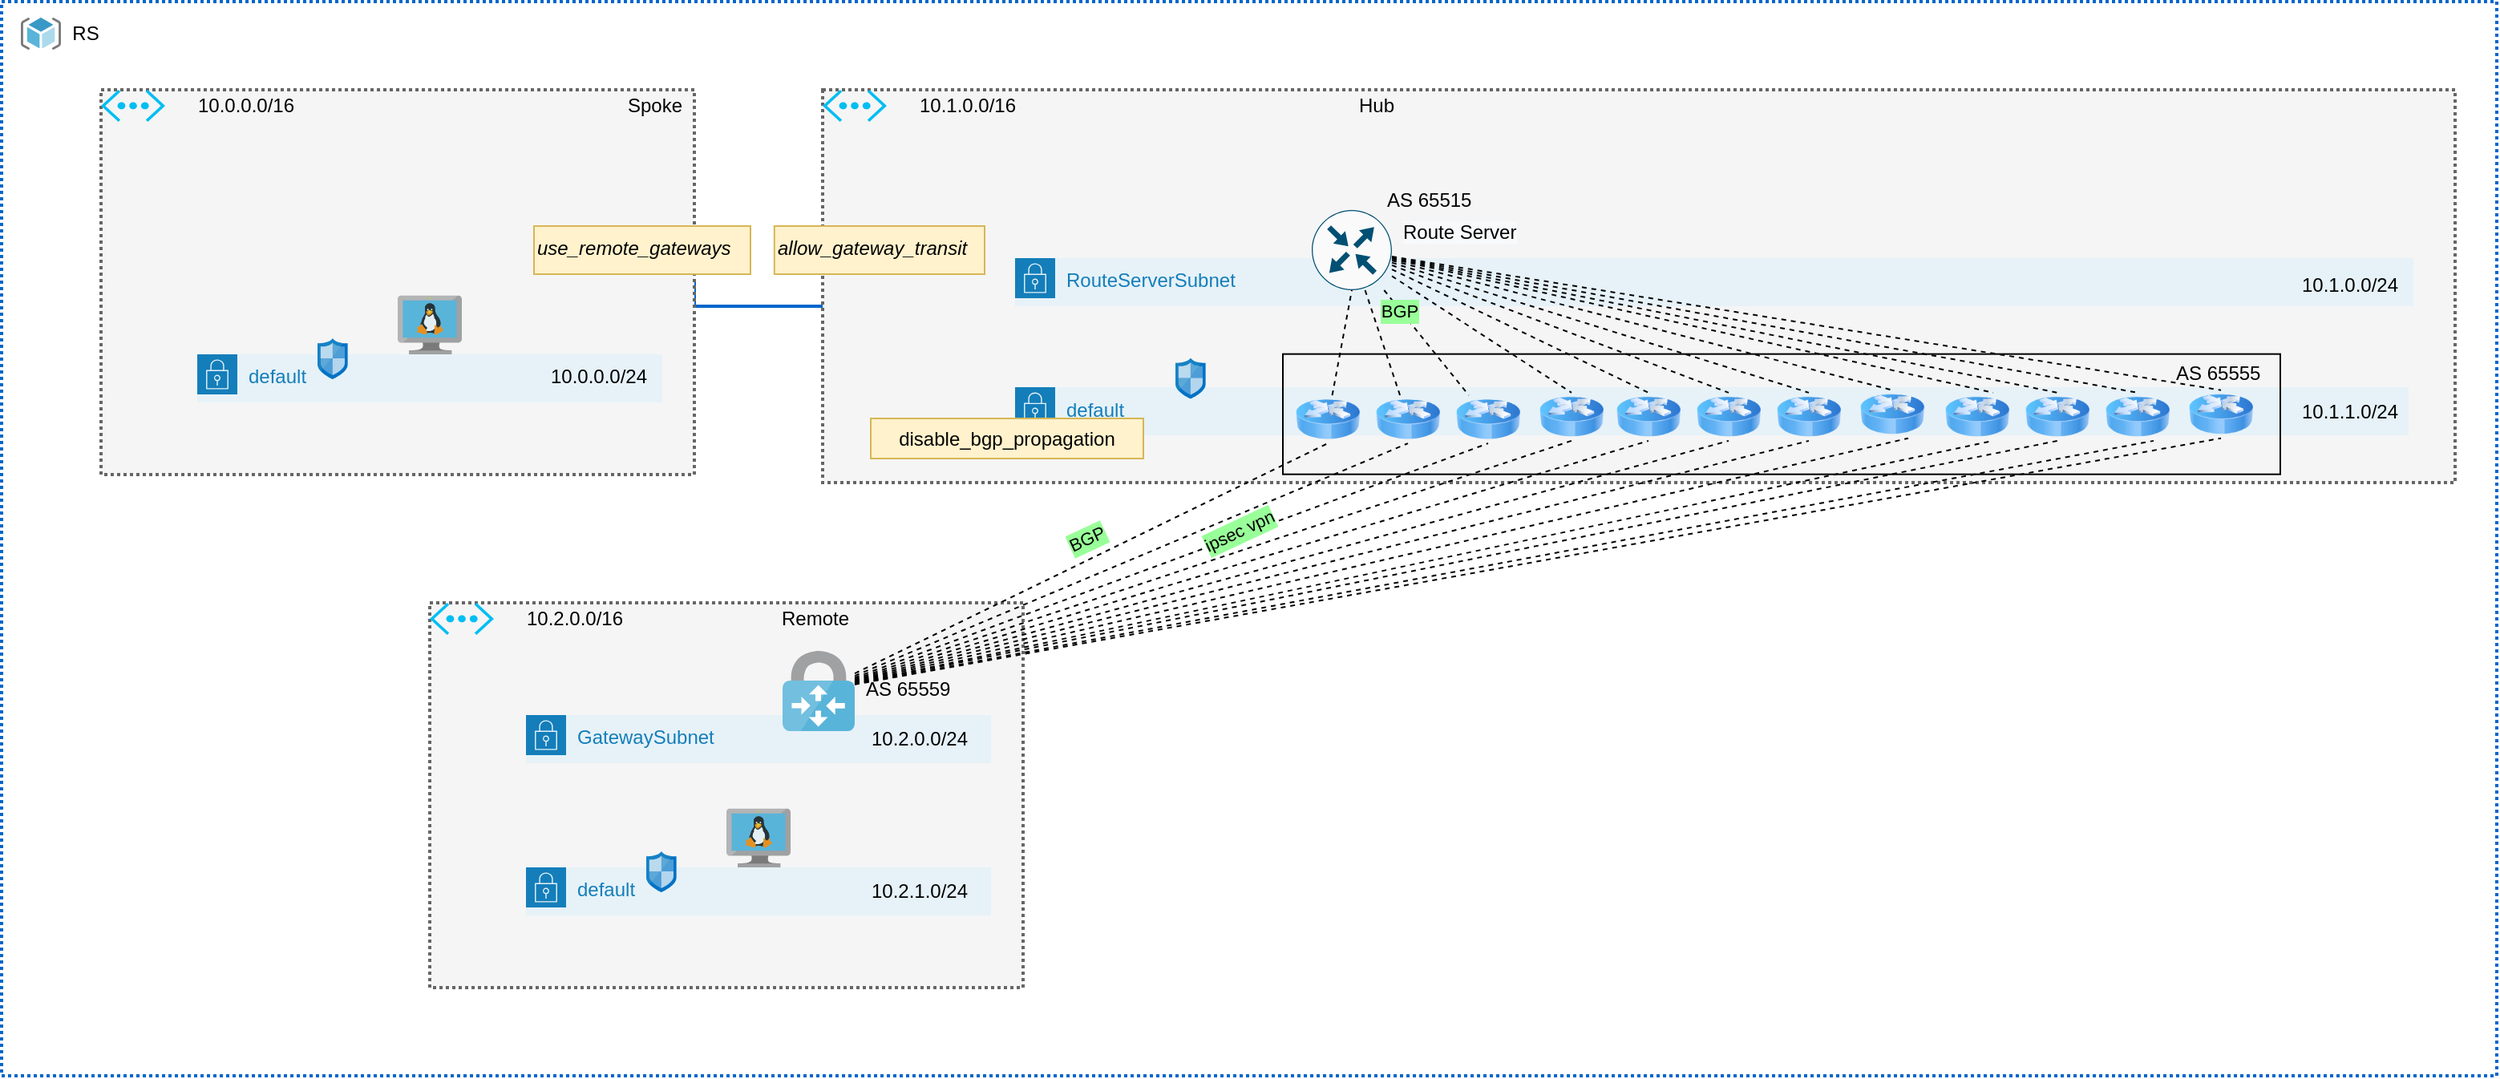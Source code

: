 <mxfile version="15.4.0" type="device" pages="2"><diagram id="hR2VdNrIBjLnMXKwm23U" name="Main Topology"><mxGraphModel dx="2165" dy="966" grid="0" gridSize="10" guides="1" tooltips="1" connect="1" arrows="1" fold="1" page="0" pageScale="1" pageWidth="850" pageHeight="1100" math="0" shadow="0"><root><mxCell id="0"/><mxCell id="1" parent="0"/><mxCell id="ZIYtXUw6ZxtMS1BVnvs7-1" value="" style="whiteSpace=wrap;html=1;dashed=1;strokeColor=#0066CC;strokeWidth=2;dashPattern=1 1;" parent="1" vertex="1"><mxGeometry x="-52" y="40" width="1556" height="670" as="geometry"/></mxCell><mxCell id="_tkcmpxjTreQOgK2wmGO-6" value="" style="whiteSpace=wrap;html=1;dashed=1;strokeWidth=2;dashPattern=1 1;strokeColor=#666666;fillColor=#f5f5f5;fontColor=#333333;" parent="1" vertex="1"><mxGeometry x="460" y="95" width="1018" height="245" as="geometry"/></mxCell><mxCell id="_tkcmpxjTreQOgK2wmGO-2" value="" style="verticalLabelPosition=bottom;html=1;verticalAlign=top;align=center;strokeColor=none;fillColor=#00BEF2;shape=mxgraph.azure.virtual_network;pointerEvents=1;dashed=1;" parent="1" vertex="1"><mxGeometry x="460" y="95" width="40" height="20" as="geometry"/></mxCell><mxCell id="_tkcmpxjTreQOgK2wmGO-4" value="default" style="points=[[0,0],[0.25,0],[0.5,0],[0.75,0],[1,0],[1,0.25],[1,0.5],[1,0.75],[1,1],[0.75,1],[0.5,1],[0.25,1],[0,1],[0,0.75],[0,0.5],[0,0.25]];outlineConnect=0;gradientColor=none;html=1;whiteSpace=wrap;fontSize=12;fontStyle=0;shape=mxgraph.aws4.group;grIcon=mxgraph.aws4.group_security_group;grStroke=0;strokeColor=#147EBA;fillColor=#E6F2F8;verticalAlign=top;align=left;spacingLeft=30;fontColor=#147EBA;dashed=0;" parent="1" vertex="1"><mxGeometry x="580" y="280.53" width="869" height="30" as="geometry"/></mxCell><mxCell id="oY91jSkAHwcCvUIe2e4h-7" style="edgeStyle=orthogonalEdgeStyle;rounded=0;orthogonalLoop=1;jettySize=auto;html=1;exitX=1;exitY=0.5;exitDx=0;exitDy=0;endArrow=none;endFill=0;strokeWidth=2;strokeColor=#0066CC;" parent="1" source="_tkcmpxjTreQOgK2wmGO-7" target="_tkcmpxjTreQOgK2wmGO-6" edge="1"><mxGeometry relative="1" as="geometry"><Array as="points"><mxPoint x="380" y="230"/></Array></mxGeometry></mxCell><mxCell id="_tkcmpxjTreQOgK2wmGO-7" value="" style="whiteSpace=wrap;html=1;dashed=1;strokeWidth=2;dashPattern=1 1;strokeColor=#666666;fillColor=#f5f5f5;fontColor=#333333;" parent="1" vertex="1"><mxGeometry x="10" y="95" width="370" height="240" as="geometry"/></mxCell><mxCell id="_tkcmpxjTreQOgK2wmGO-8" value="" style="verticalLabelPosition=bottom;html=1;verticalAlign=top;align=center;strokeColor=none;fillColor=#00BEF2;shape=mxgraph.azure.virtual_network;pointerEvents=1;dashed=1;" parent="1" vertex="1"><mxGeometry x="10" y="95" width="40" height="20" as="geometry"/></mxCell><mxCell id="_tkcmpxjTreQOgK2wmGO-10" value="default" style="points=[[0,0],[0.25,0],[0.5,0],[0.75,0],[1,0],[1,0.25],[1,0.5],[1,0.75],[1,1],[0.75,1],[0.5,1],[0.25,1],[0,1],[0,0.75],[0,0.5],[0,0.25]];outlineConnect=0;gradientColor=none;html=1;whiteSpace=wrap;fontSize=12;fontStyle=0;shape=mxgraph.aws4.group;grIcon=mxgraph.aws4.group_security_group;grStroke=0;strokeColor=#147EBA;fillColor=#E6F2F8;verticalAlign=top;align=left;spacingLeft=30;fontColor=#147EBA;dashed=0;" parent="1" vertex="1"><mxGeometry x="70" y="260" width="290" height="30" as="geometry"/></mxCell><mxCell id="_tkcmpxjTreQOgK2wmGO-11" value="" style="aspect=fixed;html=1;points=[];align=center;image;fontSize=12;image=img/lib/mscae/VM_Linux.svg;dashed=1;" parent="1" vertex="1"><mxGeometry x="195" y="223.2" width="40" height="36.8" as="geometry"/></mxCell><mxCell id="_tkcmpxjTreQOgK2wmGO-14" value="10.1.0.0/16" style="text;html=1;resizable=0;autosize=1;align=center;verticalAlign=middle;points=[];fillColor=none;strokeColor=none;rounded=0;dashed=1;" parent="1" vertex="1"><mxGeometry x="510" y="95" width="80" height="20" as="geometry"/></mxCell><mxCell id="_tkcmpxjTreQOgK2wmGO-15" value="10.0.0.0/16" style="text;html=1;resizable=0;autosize=1;align=center;verticalAlign=middle;points=[];fillColor=none;strokeColor=none;rounded=0;dashed=1;" parent="1" vertex="1"><mxGeometry x="60" y="95" width="80" height="20" as="geometry"/></mxCell><mxCell id="_tkcmpxjTreQOgK2wmGO-17" value="10.1.1.0/24" style="text;html=1;resizable=0;autosize=1;align=center;verticalAlign=middle;points=[];fillColor=none;strokeColor=none;rounded=0;dashed=1;" parent="1" vertex="1"><mxGeometry x="1372" y="285.53" width="80" height="20" as="geometry"/></mxCell><mxCell id="_tkcmpxjTreQOgK2wmGO-19" value="10.0.0.0/24" style="text;html=1;resizable=0;autosize=1;align=center;verticalAlign=middle;points=[];fillColor=none;strokeColor=none;rounded=0;dashed=1;" parent="1" vertex="1"><mxGeometry x="280" y="263.93" width="80" height="20" as="geometry"/></mxCell><mxCell id="_tkcmpxjTreQOgK2wmGO-20" value="Hub" style="text;html=1;resizable=0;autosize=1;align=center;verticalAlign=middle;points=[];fillColor=none;strokeColor=none;rounded=0;dashed=1;" parent="1" vertex="1"><mxGeometry x="785" y="95" width="40" height="20" as="geometry"/></mxCell><mxCell id="_tkcmpxjTreQOgK2wmGO-21" value="Spoke" style="text;html=1;resizable=0;autosize=1;align=center;verticalAlign=middle;points=[];fillColor=none;strokeColor=none;rounded=0;dashed=1;" parent="1" vertex="1"><mxGeometry x="330" y="95" width="50" height="20" as="geometry"/></mxCell><mxCell id="ZIYtXUw6ZxtMS1BVnvs7-2" value="" style="sketch=0;aspect=fixed;html=1;points=[];align=center;image;fontSize=12;image=img/lib/mscae/ResourceGroup.svg;strokeColor=#004C99;" parent="1" vertex="1"><mxGeometry x="-40" y="50" width="25" height="20" as="geometry"/></mxCell><mxCell id="ZIYtXUw6ZxtMS1BVnvs7-3" value="RS" style="text;html=1;resizable=0;autosize=1;align=center;verticalAlign=middle;points=[];fillColor=none;strokeColor=none;rounded=0;dashed=1;" parent="1" vertex="1"><mxGeometry x="-15" y="50" width="30" height="20" as="geometry"/></mxCell><mxCell id="wDdekBB73zgxsxhP_Au2-6" value="" style="sketch=0;aspect=fixed;html=1;points=[];align=center;image;fontSize=12;image=img/lib/mscae/Network_Security_Groups_Classic.svg;" parent="1" vertex="1"><mxGeometry x="145" y="250" width="18.9" height="25.53" as="geometry"/></mxCell><mxCell id="wDdekBB73zgxsxhP_Au2-7" value="" style="sketch=0;aspect=fixed;html=1;points=[];align=center;image;fontSize=12;image=img/lib/mscae/Network_Security_Groups_Classic.svg;" parent="1" vertex="1"><mxGeometry x="680" y="262.23" width="18.9" height="25.53" as="geometry"/></mxCell><mxCell id="oY91jSkAHwcCvUIe2e4h-4" value="RouteServerSubnet" style="points=[[0,0],[0.25,0],[0.5,0],[0.75,0],[1,0],[1,0.25],[1,0.5],[1,0.75],[1,1],[0.75,1],[0.5,1],[0.25,1],[0,1],[0,0.75],[0,0.5],[0,0.25]];outlineConnect=0;gradientColor=none;html=1;whiteSpace=wrap;fontSize=12;fontStyle=0;shape=mxgraph.aws4.group;grIcon=mxgraph.aws4.group_security_group;grStroke=0;strokeColor=#147EBA;fillColor=#E6F2F8;verticalAlign=top;align=left;spacingLeft=30;fontColor=#147EBA;dashed=0;" parent="1" vertex="1"><mxGeometry x="580" y="200" width="872" height="30" as="geometry"/></mxCell><mxCell id="uMFIs2VknEK7bhQmj6TN-24" style="edgeStyle=none;rounded=0;orthogonalLoop=1;jettySize=auto;html=1;dashed=1;endArrow=none;endFill=0;" edge="1" parent="1" source="oY91jSkAHwcCvUIe2e4h-6" target="uMFIs2VknEK7bhQmj6TN-3"><mxGeometry relative="1" as="geometry"/></mxCell><mxCell id="uMFIs2VknEK7bhQmj6TN-25" style="edgeStyle=none;rounded=0;orthogonalLoop=1;jettySize=auto;html=1;dashed=1;endArrow=none;endFill=0;" edge="1" parent="1" source="oY91jSkAHwcCvUIe2e4h-6" target="uMFIs2VknEK7bhQmj6TN-4"><mxGeometry relative="1" as="geometry"/></mxCell><mxCell id="uMFIs2VknEK7bhQmj6TN-26" style="edgeStyle=none;rounded=0;orthogonalLoop=1;jettySize=auto;html=1;entryX=0.5;entryY=0;entryDx=0;entryDy=0;dashed=1;endArrow=none;endFill=0;" edge="1" parent="1" source="oY91jSkAHwcCvUIe2e4h-6" target="uMFIs2VknEK7bhQmj6TN-2"><mxGeometry relative="1" as="geometry"/></mxCell><mxCell id="uMFIs2VknEK7bhQmj6TN-27" style="edgeStyle=none;rounded=0;orthogonalLoop=1;jettySize=auto;html=1;entryX=0.5;entryY=0;entryDx=0;entryDy=0;dashed=1;endArrow=none;endFill=0;" edge="1" parent="1" source="oY91jSkAHwcCvUIe2e4h-6" target="uMFIs2VknEK7bhQmj6TN-5"><mxGeometry relative="1" as="geometry"/></mxCell><mxCell id="uMFIs2VknEK7bhQmj6TN-28" style="edgeStyle=none;rounded=0;orthogonalLoop=1;jettySize=auto;html=1;entryX=0.5;entryY=0;entryDx=0;entryDy=0;dashed=1;endArrow=none;endFill=0;" edge="1" parent="1" source="oY91jSkAHwcCvUIe2e4h-6" target="uMFIs2VknEK7bhQmj6TN-7"><mxGeometry relative="1" as="geometry"/></mxCell><mxCell id="uMFIs2VknEK7bhQmj6TN-29" style="edgeStyle=none;rounded=0;orthogonalLoop=1;jettySize=auto;html=1;entryX=0.5;entryY=0;entryDx=0;entryDy=0;dashed=1;endArrow=none;endFill=0;" edge="1" parent="1" source="oY91jSkAHwcCvUIe2e4h-6" target="uMFIs2VknEK7bhQmj6TN-8"><mxGeometry relative="1" as="geometry"/></mxCell><mxCell id="uMFIs2VknEK7bhQmj6TN-30" style="edgeStyle=none;rounded=0;orthogonalLoop=1;jettySize=auto;html=1;entryX=0.5;entryY=0;entryDx=0;entryDy=0;dashed=1;endArrow=none;endFill=0;" edge="1" parent="1" source="oY91jSkAHwcCvUIe2e4h-6" target="uMFIs2VknEK7bhQmj6TN-6"><mxGeometry relative="1" as="geometry"/></mxCell><mxCell id="uMFIs2VknEK7bhQmj6TN-31" style="edgeStyle=none;rounded=0;orthogonalLoop=1;jettySize=auto;html=1;entryX=0.75;entryY=0;entryDx=0;entryDy=0;dashed=1;endArrow=none;endFill=0;" edge="1" parent="1" source="oY91jSkAHwcCvUIe2e4h-6" target="uMFIs2VknEK7bhQmj6TN-9"><mxGeometry relative="1" as="geometry"/></mxCell><mxCell id="uMFIs2VknEK7bhQmj6TN-32" style="edgeStyle=none;rounded=0;orthogonalLoop=1;jettySize=auto;html=1;entryX=0.5;entryY=0;entryDx=0;entryDy=0;dashed=1;endArrow=none;endFill=0;" edge="1" parent="1" source="oY91jSkAHwcCvUIe2e4h-6" target="uMFIs2VknEK7bhQmj6TN-11"><mxGeometry relative="1" as="geometry"/></mxCell><mxCell id="uMFIs2VknEK7bhQmj6TN-33" style="edgeStyle=none;rounded=0;orthogonalLoop=1;jettySize=auto;html=1;entryX=0.5;entryY=0;entryDx=0;entryDy=0;dashed=1;endArrow=none;endFill=0;" edge="1" parent="1" source="oY91jSkAHwcCvUIe2e4h-6" target="uMFIs2VknEK7bhQmj6TN-12"><mxGeometry relative="1" as="geometry"/></mxCell><mxCell id="uMFIs2VknEK7bhQmj6TN-34" style="edgeStyle=none;rounded=0;orthogonalLoop=1;jettySize=auto;html=1;entryX=0.5;entryY=0;entryDx=0;entryDy=0;dashed=1;endArrow=none;endFill=0;" edge="1" parent="1" source="oY91jSkAHwcCvUIe2e4h-6" target="uMFIs2VknEK7bhQmj6TN-10"><mxGeometry relative="1" as="geometry"/></mxCell><mxCell id="oY91jSkAHwcCvUIe2e4h-6" value="" style="sketch=0;points=[[0.5,0,0],[1,0.5,0],[0.5,1,0],[0,0.5,0],[0.145,0.145,0],[0.856,0.145,0],[0.855,0.856,0],[0.145,0.855,0]];verticalLabelPosition=bottom;html=1;verticalAlign=top;aspect=fixed;align=center;pointerEvents=1;shape=mxgraph.cisco19.rect;prIcon=router;fillColor=#FAFAFA;strokeColor=#005073;" parent="1" vertex="1"><mxGeometry x="765" y="170" width="50" height="50" as="geometry"/></mxCell><mxCell id="oY91jSkAHwcCvUIe2e4h-8" value="10.1.0.0/24" style="text;html=1;resizable=0;autosize=1;align=center;verticalAlign=middle;points=[];fillColor=none;strokeColor=none;rounded=0;dashed=1;" parent="1" vertex="1"><mxGeometry x="1372" y="206.6" width="80" height="20" as="geometry"/></mxCell><mxCell id="oY91jSkAHwcCvUIe2e4h-10" value="" style="whiteSpace=wrap;html=1;dashed=1;strokeWidth=2;dashPattern=1 1;strokeColor=#666666;fillColor=#f5f5f5;fontColor=#333333;" parent="1" vertex="1"><mxGeometry x="215" y="415" width="370" height="240" as="geometry"/></mxCell><mxCell id="oY91jSkAHwcCvUIe2e4h-11" value="" style="verticalLabelPosition=bottom;html=1;verticalAlign=top;align=center;strokeColor=none;fillColor=#00BEF2;shape=mxgraph.azure.virtual_network;pointerEvents=1;dashed=1;" parent="1" vertex="1"><mxGeometry x="215" y="415" width="40" height="20" as="geometry"/></mxCell><mxCell id="oY91jSkAHwcCvUIe2e4h-12" value="default" style="points=[[0,0],[0.25,0],[0.5,0],[0.75,0],[1,0],[1,0.25],[1,0.5],[1,0.75],[1,1],[0.75,1],[0.5,1],[0.25,1],[0,1],[0,0.75],[0,0.5],[0,0.25]];outlineConnect=0;gradientColor=none;html=1;whiteSpace=wrap;fontSize=12;fontStyle=0;shape=mxgraph.aws4.group;grIcon=mxgraph.aws4.group_security_group;grStroke=0;strokeColor=#147EBA;fillColor=#E6F2F8;verticalAlign=top;align=left;spacingLeft=30;fontColor=#147EBA;dashed=0;" parent="1" vertex="1"><mxGeometry x="275" y="580" width="290" height="30" as="geometry"/></mxCell><mxCell id="oY91jSkAHwcCvUIe2e4h-13" value="" style="aspect=fixed;html=1;points=[];align=center;image;fontSize=12;image=img/lib/mscae/VM_Linux.svg;dashed=1;" parent="1" vertex="1"><mxGeometry x="400" y="543.2" width="40" height="36.8" as="geometry"/></mxCell><mxCell id="oY91jSkAHwcCvUIe2e4h-14" value="10.2.0.0/16" style="text;html=1;resizable=0;autosize=1;align=center;verticalAlign=middle;points=[];fillColor=none;strokeColor=none;rounded=0;dashed=1;" parent="1" vertex="1"><mxGeometry x="265" y="415" width="80" height="20" as="geometry"/></mxCell><mxCell id="oY91jSkAHwcCvUIe2e4h-15" value="10.2.1.0/24" style="text;html=1;resizable=0;autosize=1;align=center;verticalAlign=middle;points=[];fillColor=none;strokeColor=none;rounded=0;dashed=1;" parent="1" vertex="1"><mxGeometry x="480" y="585" width="80" height="20" as="geometry"/></mxCell><mxCell id="oY91jSkAHwcCvUIe2e4h-16" value="Remote" style="text;html=1;resizable=0;autosize=1;align=center;verticalAlign=middle;points=[];fillColor=none;strokeColor=none;rounded=0;dashed=1;" parent="1" vertex="1"><mxGeometry x="425" y="415" width="60" height="20" as="geometry"/></mxCell><mxCell id="oY91jSkAHwcCvUIe2e4h-17" value="" style="sketch=0;aspect=fixed;html=1;points=[];align=center;image;fontSize=12;image=img/lib/mscae/Network_Security_Groups_Classic.svg;" parent="1" vertex="1"><mxGeometry x="350" y="570" width="18.9" height="25.53" as="geometry"/></mxCell><mxCell id="oY91jSkAHwcCvUIe2e4h-18" value="GatewaySubnet" style="points=[[0,0],[0.25,0],[0.5,0],[0.75,0],[1,0],[1,0.25],[1,0.5],[1,0.75],[1,1],[0.75,1],[0.5,1],[0.25,1],[0,1],[0,0.75],[0,0.5],[0,0.25]];outlineConnect=0;gradientColor=none;html=1;whiteSpace=wrap;fontSize=12;fontStyle=0;shape=mxgraph.aws4.group;grIcon=mxgraph.aws4.group_security_group;grStroke=0;strokeColor=#147EBA;fillColor=#E6F2F8;verticalAlign=top;align=left;spacingLeft=30;fontColor=#147EBA;dashed=0;" parent="1" vertex="1"><mxGeometry x="275" y="485" width="290" height="30" as="geometry"/></mxCell><mxCell id="65cIQ_zys58EJ9Qwk1Dv-2" style="rounded=0;orthogonalLoop=1;jettySize=auto;html=1;entryX=0.5;entryY=1;entryDx=0;entryDy=0;endArrow=none;endFill=0;dashed=1;" parent="1" source="oY91jSkAHwcCvUIe2e4h-19" target="65cIQ_zys58EJ9Qwk1Dv-1" edge="1"><mxGeometry relative="1" as="geometry"/></mxCell><mxCell id="uMFIs2VknEK7bhQmj6TN-13" style="rounded=0;orthogonalLoop=1;jettySize=auto;html=1;entryX=0.5;entryY=1;entryDx=0;entryDy=0;endArrow=none;endFill=0;dashed=1;" edge="1" parent="1" source="oY91jSkAHwcCvUIe2e4h-19" target="uMFIs2VknEK7bhQmj6TN-3"><mxGeometry relative="1" as="geometry"/></mxCell><mxCell id="uMFIs2VknEK7bhQmj6TN-14" style="edgeStyle=none;rounded=0;orthogonalLoop=1;jettySize=auto;html=1;entryX=0.5;entryY=1;entryDx=0;entryDy=0;dashed=1;endArrow=none;endFill=0;" edge="1" parent="1" source="oY91jSkAHwcCvUIe2e4h-19" target="uMFIs2VknEK7bhQmj6TN-4"><mxGeometry relative="1" as="geometry"/></mxCell><mxCell id="uMFIs2VknEK7bhQmj6TN-15" style="edgeStyle=none;rounded=0;orthogonalLoop=1;jettySize=auto;html=1;entryX=0.5;entryY=1;entryDx=0;entryDy=0;dashed=1;endArrow=none;endFill=0;" edge="1" parent="1" source="oY91jSkAHwcCvUIe2e4h-19" target="uMFIs2VknEK7bhQmj6TN-2"><mxGeometry relative="1" as="geometry"/></mxCell><mxCell id="uMFIs2VknEK7bhQmj6TN-16" style="edgeStyle=none;rounded=0;orthogonalLoop=1;jettySize=auto;html=1;entryX=0.5;entryY=1;entryDx=0;entryDy=0;dashed=1;endArrow=none;endFill=0;" edge="1" parent="1" source="oY91jSkAHwcCvUIe2e4h-19" target="uMFIs2VknEK7bhQmj6TN-5"><mxGeometry relative="1" as="geometry"/></mxCell><mxCell id="uMFIs2VknEK7bhQmj6TN-17" style="edgeStyle=none;rounded=0;orthogonalLoop=1;jettySize=auto;html=1;entryX=0.5;entryY=1;entryDx=0;entryDy=0;dashed=1;endArrow=none;endFill=0;" edge="1" parent="1" source="oY91jSkAHwcCvUIe2e4h-19" target="uMFIs2VknEK7bhQmj6TN-7"><mxGeometry relative="1" as="geometry"/></mxCell><mxCell id="uMFIs2VknEK7bhQmj6TN-18" style="edgeStyle=none;rounded=0;orthogonalLoop=1;jettySize=auto;html=1;entryX=0.5;entryY=1;entryDx=0;entryDy=0;dashed=1;endArrow=none;endFill=0;" edge="1" parent="1" source="oY91jSkAHwcCvUIe2e4h-19" target="uMFIs2VknEK7bhQmj6TN-8"><mxGeometry relative="1" as="geometry"/></mxCell><mxCell id="uMFIs2VknEK7bhQmj6TN-19" style="edgeStyle=none;rounded=0;orthogonalLoop=1;jettySize=auto;html=1;entryX=0.75;entryY=1;entryDx=0;entryDy=0;dashed=1;endArrow=none;endFill=0;" edge="1" parent="1" source="oY91jSkAHwcCvUIe2e4h-19" target="uMFIs2VknEK7bhQmj6TN-6"><mxGeometry relative="1" as="geometry"/></mxCell><mxCell id="uMFIs2VknEK7bhQmj6TN-20" style="edgeStyle=none;rounded=0;orthogonalLoop=1;jettySize=auto;html=1;entryX=0.75;entryY=1;entryDx=0;entryDy=0;dashed=1;endArrow=none;endFill=0;" edge="1" parent="1" source="oY91jSkAHwcCvUIe2e4h-19" target="uMFIs2VknEK7bhQmj6TN-9"><mxGeometry relative="1" as="geometry"/></mxCell><mxCell id="uMFIs2VknEK7bhQmj6TN-21" style="edgeStyle=none;rounded=0;orthogonalLoop=1;jettySize=auto;html=1;entryX=0.5;entryY=1;entryDx=0;entryDy=0;dashed=1;endArrow=none;endFill=0;" edge="1" parent="1" source="oY91jSkAHwcCvUIe2e4h-19" target="uMFIs2VknEK7bhQmj6TN-11"><mxGeometry relative="1" as="geometry"/></mxCell><mxCell id="uMFIs2VknEK7bhQmj6TN-22" style="edgeStyle=none;rounded=0;orthogonalLoop=1;jettySize=auto;html=1;entryX=0.75;entryY=1;entryDx=0;entryDy=0;dashed=1;endArrow=none;endFill=0;" edge="1" parent="1" source="oY91jSkAHwcCvUIe2e4h-19" target="uMFIs2VknEK7bhQmj6TN-12"><mxGeometry relative="1" as="geometry"/></mxCell><mxCell id="uMFIs2VknEK7bhQmj6TN-23" style="edgeStyle=none;rounded=0;orthogonalLoop=1;jettySize=auto;html=1;entryX=0.5;entryY=1;entryDx=0;entryDy=0;dashed=1;endArrow=none;endFill=0;" edge="1" parent="1" source="oY91jSkAHwcCvUIe2e4h-19" target="uMFIs2VknEK7bhQmj6TN-10"><mxGeometry relative="1" as="geometry"/></mxCell><mxCell id="oY91jSkAHwcCvUIe2e4h-19" value="" style="sketch=0;aspect=fixed;html=1;points=[];align=center;image;fontSize=12;image=img/lib/mscae/VPN_Gateway.svg;" parent="1" vertex="1"><mxGeometry x="435" y="445" width="45" height="50" as="geometry"/></mxCell><mxCell id="65cIQ_zys58EJ9Qwk1Dv-3" style="edgeStyle=none;rounded=0;orthogonalLoop=1;jettySize=auto;html=1;entryX=0.5;entryY=1;entryDx=0;entryDy=0;entryPerimeter=0;endArrow=none;endFill=0;dashed=1;" parent="1" source="65cIQ_zys58EJ9Qwk1Dv-1" target="oY91jSkAHwcCvUIe2e4h-6" edge="1"><mxGeometry relative="1" as="geometry"/></mxCell><mxCell id="65cIQ_zys58EJ9Qwk1Dv-1" value="" style="image;html=1;image=img/lib/clip_art/networking/Router_Icon_128x128.png" parent="1" vertex="1"><mxGeometry x="755" y="285.53" width="40" height="30" as="geometry"/></mxCell><mxCell id="65cIQ_zys58EJ9Qwk1Dv-6" value="&lt;span style=&quot;color: rgb(0, 0, 0); font-family: helvetica; font-size: 12px; font-style: normal; font-weight: 400; letter-spacing: normal; text-align: center; text-indent: 0px; text-transform: none; word-spacing: 0px; background-color: rgb(248, 249, 250); display: inline; float: none;&quot;&gt;Route Server&lt;/span&gt;" style="text;whiteSpace=wrap;html=1;" parent="1" vertex="1"><mxGeometry x="820" y="170" width="80" height="20" as="geometry"/></mxCell><mxCell id="65cIQ_zys58EJ9Qwk1Dv-7" value="10.2.0.0/24" style="text;html=1;resizable=0;autosize=1;align=center;verticalAlign=middle;points=[];fillColor=none;strokeColor=none;rounded=0;dashed=1;" parent="1" vertex="1"><mxGeometry x="480" y="490" width="80" height="20" as="geometry"/></mxCell><mxCell id="65cIQ_zys58EJ9Qwk1Dv-9" value="&lt;span style=&quot;color: rgb(0, 0, 0); font-family: helvetica; font-size: 11px; font-style: normal; font-weight: 400; letter-spacing: normal; text-indent: 0px; text-transform: none; word-spacing: 0px; display: inline; float: none;&quot;&gt;ipsec vpn&lt;/span&gt;" style="text;whiteSpace=wrap;html=1;align=center;verticalAlign=middle;labelBackgroundColor=#99FF99;rotation=-25;" parent="1" vertex="1"><mxGeometry x="685" y="360" width="70" height="20" as="geometry"/></mxCell><mxCell id="65cIQ_zys58EJ9Qwk1Dv-12" value="&lt;span style=&quot;color: rgb(0 , 0 , 0) ; font-family: &amp;#34;helvetica&amp;#34; ; font-size: 11px ; font-style: normal ; font-weight: 400 ; letter-spacing: normal ; text-indent: 0px ; text-transform: none ; word-spacing: 0px ; display: inline ; float: none&quot;&gt;BGP&lt;/span&gt;" style="text;whiteSpace=wrap;html=1;align=center;verticalAlign=middle;labelBackgroundColor=#99FF99;" parent="1" vertex="1"><mxGeometry x="785" y="223.2" width="70" height="20" as="geometry"/></mxCell><mxCell id="8oU8XLISxAdvrGOjObN9-2" value="AS 65559" style="text;whiteSpace=wrap;html=1;" parent="1" vertex="1"><mxGeometry x="485" y="455" width="60" height="30" as="geometry"/></mxCell><mxCell id="8oU8XLISxAdvrGOjObN9-3" value="AS 65555" style="text;whiteSpace=wrap;html=1;" parent="1" vertex="1"><mxGeometry x="1302" y="257.76" width="60" height="30" as="geometry"/></mxCell><mxCell id="8oU8XLISxAdvrGOjObN9-5" value="&lt;span style=&quot;color: rgb(0 , 0 , 0) ; font-family: &amp;#34;helvetica&amp;#34; ; font-size: 11px ; font-style: normal ; font-weight: 400 ; letter-spacing: normal ; text-indent: 0px ; text-transform: none ; word-spacing: 0px ; display: inline ; float: none&quot;&gt;BGP&lt;/span&gt;" style="text;whiteSpace=wrap;html=1;align=center;verticalAlign=middle;labelBackgroundColor=#99FF99;rotation=-25;" parent="1" vertex="1"><mxGeometry x="590" y="365" width="70" height="20" as="geometry"/></mxCell><mxCell id="8oU8XLISxAdvrGOjObN9-6" value="AS 65515" style="text;whiteSpace=wrap;html=1;" parent="1" vertex="1"><mxGeometry x="810" y="150" width="60" height="30" as="geometry"/></mxCell><mxCell id="m-0o124MpEbIcC7JrP3x-2" value="use_remote_gateways" style="text;whiteSpace=wrap;html=1;fontStyle=2;fillColor=#fff2cc;strokeColor=#d6b656;" parent="1" vertex="1"><mxGeometry x="280" y="180" width="135" height="30" as="geometry"/></mxCell><mxCell id="m-0o124MpEbIcC7JrP3x-4" value="allow_gateway_transit" style="text;whiteSpace=wrap;html=1;fontStyle=2;fillColor=#fff2cc;strokeColor=#d6b656;" parent="1" vertex="1"><mxGeometry x="429.9" y="180" width="131.1" height="30" as="geometry"/></mxCell><mxCell id="m-0o124MpEbIcC7JrP3x-5" value="disable_bgp_propagation" style="whiteSpace=wrap;html=1;fillColor=#fff2cc;strokeColor=#d6b656;" parent="1" vertex="1"><mxGeometry x="490" y="300" width="170" height="25" as="geometry"/></mxCell><mxCell id="8oU8XLISxAdvrGOjObN9-4" value="" style="whiteSpace=wrap;html=1;fillColor=none;" parent="1" vertex="1"><mxGeometry x="747" y="259.83" width="622" height="75" as="geometry"/></mxCell><mxCell id="uMFIs2VknEK7bhQmj6TN-2" value="" style="image;html=1;image=img/lib/clip_art/networking/Router_Icon_128x128.png" vertex="1" parent="1"><mxGeometry x="907" y="283.93" width="40" height="30" as="geometry"/></mxCell><mxCell id="uMFIs2VknEK7bhQmj6TN-3" value="" style="image;html=1;image=img/lib/clip_art/networking/Router_Icon_128x128.png" vertex="1" parent="1"><mxGeometry x="805" y="285.53" width="40" height="30" as="geometry"/></mxCell><mxCell id="uMFIs2VknEK7bhQmj6TN-4" value="" style="image;html=1;image=img/lib/clip_art/networking/Router_Icon_128x128.png" vertex="1" parent="1"><mxGeometry x="855" y="285.53" width="40" height="30" as="geometry"/></mxCell><mxCell id="uMFIs2VknEK7bhQmj6TN-5" value="" style="image;html=1;image=img/lib/clip_art/networking/Router_Icon_128x128.png" vertex="1" parent="1"><mxGeometry x="955" y="283.93" width="40" height="30" as="geometry"/></mxCell><mxCell id="uMFIs2VknEK7bhQmj6TN-6" value="" style="image;html=1;image=img/lib/clip_art/networking/Router_Icon_128x128.png" vertex="1" parent="1"><mxGeometry x="1107" y="282.33" width="40" height="30" as="geometry"/></mxCell><mxCell id="uMFIs2VknEK7bhQmj6TN-7" value="" style="image;html=1;image=img/lib/clip_art/networking/Router_Icon_128x128.png" vertex="1" parent="1"><mxGeometry x="1005" y="283.93" width="40" height="30" as="geometry"/></mxCell><mxCell id="uMFIs2VknEK7bhQmj6TN-8" value="" style="image;html=1;image=img/lib/clip_art/networking/Router_Icon_128x128.png" vertex="1" parent="1"><mxGeometry x="1055" y="283.93" width="40" height="30" as="geometry"/></mxCell><mxCell id="uMFIs2VknEK7bhQmj6TN-9" value="" style="image;html=1;image=img/lib/clip_art/networking/Router_Icon_128x128.png" vertex="1" parent="1"><mxGeometry x="1160" y="283.93" width="40" height="30" as="geometry"/></mxCell><mxCell id="uMFIs2VknEK7bhQmj6TN-10" value="" style="image;html=1;image=img/lib/clip_art/networking/Router_Icon_128x128.png" vertex="1" parent="1"><mxGeometry x="1312" y="282.33" width="40" height="30" as="geometry"/></mxCell><mxCell id="uMFIs2VknEK7bhQmj6TN-11" value="" style="image;html=1;image=img/lib/clip_art/networking/Router_Icon_128x128.png" vertex="1" parent="1"><mxGeometry x="1210" y="283.93" width="40" height="30" as="geometry"/></mxCell><mxCell id="uMFIs2VknEK7bhQmj6TN-12" value="" style="image;html=1;image=img/lib/clip_art/networking/Router_Icon_128x128.png" vertex="1" parent="1"><mxGeometry x="1260" y="283.93" width="40" height="30" as="geometry"/></mxCell></root></mxGraphModel></diagram><diagram id="kfN6UeuT7KhL0j2yO7pN" name="Default Route"><mxGraphModel dx="1259" dy="1076" grid="1" gridSize="10" guides="1" tooltips="1" connect="1" arrows="1" fold="1" page="1" pageScale="1" pageWidth="850" pageHeight="1100" math="0" shadow="0"><root><mxCell id="t3_YcBTurmadjrwCWqQb-0"/><mxCell id="t3_YcBTurmadjrwCWqQb-1" parent="t3_YcBTurmadjrwCWqQb-0"/><mxCell id="VGM-Mk77CD5rtXH_1FjX-0" value="" style="whiteSpace=wrap;html=1;dashed=1;strokeColor=#0066CC;strokeWidth=2;dashPattern=1 1;" vertex="1" parent="t3_YcBTurmadjrwCWqQb-1"><mxGeometry x="70" y="240" width="1170" height="350" as="geometry"/></mxCell><mxCell id="VGM-Mk77CD5rtXH_1FjX-1" value="" style="whiteSpace=wrap;html=1;dashed=1;strokeWidth=2;dashPattern=1 1;strokeColor=#666666;fillColor=#f5f5f5;fontColor=#333333;" vertex="1" parent="t3_YcBTurmadjrwCWqQb-1"><mxGeometry x="580" y="295" width="620" height="240" as="geometry"/></mxCell><mxCell id="VGM-Mk77CD5rtXH_1FjX-2" value="" style="verticalLabelPosition=bottom;html=1;verticalAlign=top;align=center;strokeColor=none;fillColor=#00BEF2;shape=mxgraph.azure.virtual_network;pointerEvents=1;dashed=1;" vertex="1" parent="t3_YcBTurmadjrwCWqQb-1"><mxGeometry x="580" y="295" width="40" height="20" as="geometry"/></mxCell><mxCell id="VGM-Mk77CD5rtXH_1FjX-3" value="default" style="points=[[0,0],[0.25,0],[0.5,0],[0.75,0],[1,0],[1,0.25],[1,0.5],[1,0.75],[1,1],[0.75,1],[0.5,1],[0.25,1],[0,1],[0,0.75],[0,0.5],[0,0.25]];outlineConnect=0;gradientColor=none;html=1;whiteSpace=wrap;fontSize=12;fontStyle=0;shape=mxgraph.aws4.group;grIcon=mxgraph.aws4.group_security_group;grStroke=0;strokeColor=#147EBA;fillColor=#E6F2F8;verticalAlign=top;align=left;spacingLeft=30;fontColor=#147EBA;dashed=0;" vertex="1" parent="t3_YcBTurmadjrwCWqQb-1"><mxGeometry x="600" y="480.53" width="580" height="30" as="geometry"/></mxCell><mxCell id="VGM-Mk77CD5rtXH_1FjX-4" style="edgeStyle=orthogonalEdgeStyle;rounded=0;orthogonalLoop=1;jettySize=auto;html=1;exitX=1;exitY=0.5;exitDx=0;exitDy=0;endArrow=none;endFill=0;strokeWidth=2;strokeColor=#0066CC;" edge="1" parent="t3_YcBTurmadjrwCWqQb-1" source="VGM-Mk77CD5rtXH_1FjX-5" target="VGM-Mk77CD5rtXH_1FjX-1"><mxGeometry relative="1" as="geometry"/></mxCell><mxCell id="VGM-Mk77CD5rtXH_1FjX-5" value="" style="whiteSpace=wrap;html=1;dashed=1;strokeWidth=2;dashPattern=1 1;strokeColor=#666666;fillColor=#f5f5f5;fontColor=#333333;" vertex="1" parent="t3_YcBTurmadjrwCWqQb-1"><mxGeometry x="130" y="295" width="370" height="240" as="geometry"/></mxCell><mxCell id="VGM-Mk77CD5rtXH_1FjX-6" value="" style="verticalLabelPosition=bottom;html=1;verticalAlign=top;align=center;strokeColor=none;fillColor=#00BEF2;shape=mxgraph.azure.virtual_network;pointerEvents=1;dashed=1;" vertex="1" parent="t3_YcBTurmadjrwCWqQb-1"><mxGeometry x="130" y="295" width="40" height="20" as="geometry"/></mxCell><mxCell id="VGM-Mk77CD5rtXH_1FjX-7" value="default" style="points=[[0,0],[0.25,0],[0.5,0],[0.75,0],[1,0],[1,0.25],[1,0.5],[1,0.75],[1,1],[0.75,1],[0.5,1],[0.25,1],[0,1],[0,0.75],[0,0.5],[0,0.25]];outlineConnect=0;gradientColor=none;html=1;whiteSpace=wrap;fontSize=12;fontStyle=0;shape=mxgraph.aws4.group;grIcon=mxgraph.aws4.group_security_group;grStroke=0;strokeColor=#147EBA;fillColor=#E6F2F8;verticalAlign=top;align=left;spacingLeft=30;fontColor=#147EBA;dashed=0;" vertex="1" parent="t3_YcBTurmadjrwCWqQb-1"><mxGeometry x="190" y="460" width="290" height="30" as="geometry"/></mxCell><mxCell id="VGM-Mk77CD5rtXH_1FjX-8" value="" style="aspect=fixed;html=1;points=[];align=center;image;fontSize=12;image=img/lib/mscae/VM_Linux.svg;dashed=1;" vertex="1" parent="t3_YcBTurmadjrwCWqQb-1"><mxGeometry x="315" y="423.2" width="40" height="36.8" as="geometry"/></mxCell><mxCell id="VGM-Mk77CD5rtXH_1FjX-9" value="10.1.0.0/16" style="text;html=1;resizable=0;autosize=1;align=center;verticalAlign=middle;points=[];fillColor=none;strokeColor=none;rounded=0;dashed=1;" vertex="1" parent="t3_YcBTurmadjrwCWqQb-1"><mxGeometry x="630" y="295" width="80" height="20" as="geometry"/></mxCell><mxCell id="VGM-Mk77CD5rtXH_1FjX-10" value="10.0.0.0/16" style="text;html=1;resizable=0;autosize=1;align=center;verticalAlign=middle;points=[];fillColor=none;strokeColor=none;rounded=0;dashed=1;" vertex="1" parent="t3_YcBTurmadjrwCWqQb-1"><mxGeometry x="180" y="295" width="80" height="20" as="geometry"/></mxCell><mxCell id="VGM-Mk77CD5rtXH_1FjX-11" value="10.1.1.0/24" style="text;html=1;resizable=0;autosize=1;align=center;verticalAlign=middle;points=[];fillColor=none;strokeColor=none;rounded=0;dashed=1;" vertex="1" parent="t3_YcBTurmadjrwCWqQb-1"><mxGeometry x="1100" y="488.93" width="80" height="20" as="geometry"/></mxCell><mxCell id="VGM-Mk77CD5rtXH_1FjX-12" value="10.0.0.0/24" style="text;html=1;resizable=0;autosize=1;align=center;verticalAlign=middle;points=[];fillColor=none;strokeColor=none;rounded=0;dashed=1;" vertex="1" parent="t3_YcBTurmadjrwCWqQb-1"><mxGeometry x="400" y="463.93" width="80" height="20" as="geometry"/></mxCell><mxCell id="VGM-Mk77CD5rtXH_1FjX-13" value="Hub" style="text;html=1;resizable=0;autosize=1;align=center;verticalAlign=middle;points=[];fillColor=none;strokeColor=none;rounded=0;dashed=1;" vertex="1" parent="t3_YcBTurmadjrwCWqQb-1"><mxGeometry x="905" y="295" width="40" height="20" as="geometry"/></mxCell><mxCell id="VGM-Mk77CD5rtXH_1FjX-14" value="Spoke" style="text;html=1;resizable=0;autosize=1;align=center;verticalAlign=middle;points=[];fillColor=none;strokeColor=none;rounded=0;dashed=1;" vertex="1" parent="t3_YcBTurmadjrwCWqQb-1"><mxGeometry x="450" y="295" width="50" height="20" as="geometry"/></mxCell><mxCell id="VGM-Mk77CD5rtXH_1FjX-15" value="" style="sketch=0;aspect=fixed;html=1;points=[];align=center;image;fontSize=12;image=img/lib/mscae/ResourceGroup.svg;strokeColor=#004C99;" vertex="1" parent="t3_YcBTurmadjrwCWqQb-1"><mxGeometry x="80" y="250" width="25" height="20" as="geometry"/></mxCell><mxCell id="VGM-Mk77CD5rtXH_1FjX-16" value="RS" style="text;html=1;resizable=0;autosize=1;align=center;verticalAlign=middle;points=[];fillColor=none;strokeColor=none;rounded=0;dashed=1;" vertex="1" parent="t3_YcBTurmadjrwCWqQb-1"><mxGeometry x="105" y="250" width="30" height="20" as="geometry"/></mxCell><mxCell id="VGM-Mk77CD5rtXH_1FjX-17" value="" style="sketch=0;aspect=fixed;html=1;points=[];align=center;image;fontSize=12;image=img/lib/mscae/Network_Security_Groups_Classic.svg;" vertex="1" parent="t3_YcBTurmadjrwCWqQb-1"><mxGeometry x="265" y="450" width="18.9" height="25.53" as="geometry"/></mxCell><mxCell id="VGM-Mk77CD5rtXH_1FjX-18" value="" style="sketch=0;aspect=fixed;html=1;points=[];align=center;image;fontSize=12;image=img/lib/mscae/Network_Security_Groups_Classic.svg;" vertex="1" parent="t3_YcBTurmadjrwCWqQb-1"><mxGeometry x="640" y="459.47" width="18.9" height="25.53" as="geometry"/></mxCell><mxCell id="VGM-Mk77CD5rtXH_1FjX-19" value="" style="image;html=1;image=img/lib/clip_art/networking/Router_Icon_128x128.png" vertex="1" parent="t3_YcBTurmadjrwCWqQb-1"><mxGeometry x="835" y="478.93" width="40" height="30" as="geometry"/></mxCell><mxCell id="VGM-Mk77CD5rtXH_1FjX-20" value="" style="image;html=1;image=img/lib/clip_art/networking/Router_Icon_128x128.png" vertex="1" parent="t3_YcBTurmadjrwCWqQb-1"><mxGeometry x="895" y="480.53" width="40" height="30" as="geometry"/></mxCell><mxCell id="VGM-Mk77CD5rtXH_1FjX-21" value="RouteServerSubnet" style="points=[[0,0],[0.25,0],[0.5,0],[0.75,0],[1,0],[1,0.25],[1,0.5],[1,0.75],[1,1],[0.75,1],[0.5,1],[0.25,1],[0,1],[0,0.75],[0,0.5],[0,0.25]];outlineConnect=0;gradientColor=none;html=1;whiteSpace=wrap;fontSize=12;fontStyle=0;shape=mxgraph.aws4.group;grIcon=mxgraph.aws4.group_security_group;grStroke=0;strokeColor=#147EBA;fillColor=#E6F2F8;verticalAlign=top;align=left;spacingLeft=30;fontColor=#147EBA;dashed=0;" vertex="1" parent="t3_YcBTurmadjrwCWqQb-1"><mxGeometry x="600" y="400" width="580" height="30" as="geometry"/></mxCell><mxCell id="VGM-Mk77CD5rtXH_1FjX-22" value="" style="sketch=0;points=[[0.5,0,0],[1,0.5,0],[0.5,1,0],[0,0.5,0],[0.145,0.145,0],[0.856,0.145,0],[0.855,0.856,0],[0.145,0.855,0]];verticalLabelPosition=bottom;html=1;verticalAlign=top;aspect=fixed;align=center;pointerEvents=1;shape=mxgraph.cisco19.rect;prIcon=router;fillColor=#FAFAFA;strokeColor=#005073;" vertex="1" parent="t3_YcBTurmadjrwCWqQb-1"><mxGeometry x="885" y="370" width="50" height="50" as="geometry"/></mxCell><mxCell id="VGM-Mk77CD5rtXH_1FjX-23" value="10.1.0.0/24" style="text;html=1;resizable=0;autosize=1;align=center;verticalAlign=middle;points=[];fillColor=none;strokeColor=none;rounded=0;dashed=1;" vertex="1" parent="t3_YcBTurmadjrwCWqQb-1"><mxGeometry x="1100" y="410" width="80" height="20" as="geometry"/></mxCell><mxCell id="VGM-Mk77CD5rtXH_1FjX-38" style="edgeStyle=none;rounded=0;orthogonalLoop=1;jettySize=auto;html=1;entryX=0.5;entryY=1;entryDx=0;entryDy=0;entryPerimeter=0;endArrow=none;endFill=0;dashed=1;" edge="1" parent="t3_YcBTurmadjrwCWqQb-1" source="VGM-Mk77CD5rtXH_1FjX-39" target="VGM-Mk77CD5rtXH_1FjX-22"><mxGeometry relative="1" as="geometry"/></mxCell><mxCell id="VGM-Mk77CD5rtXH_1FjX-39" value="" style="image;html=1;image=img/lib/clip_art/networking/Router_Icon_128x128.png" vertex="1" parent="t3_YcBTurmadjrwCWqQb-1"><mxGeometry x="780" y="478.93" width="40" height="30" as="geometry"/></mxCell><mxCell id="VGM-Mk77CD5rtXH_1FjX-40" style="edgeStyle=none;rounded=0;orthogonalLoop=1;jettySize=auto;html=1;entryX=0.5;entryY=1;entryDx=0;entryDy=0;entryPerimeter=0;endArrow=none;endFill=0;dashed=1;" edge="1" parent="t3_YcBTurmadjrwCWqQb-1" source="VGM-Mk77CD5rtXH_1FjX-19" target="VGM-Mk77CD5rtXH_1FjX-22"><mxGeometry relative="1" as="geometry"/></mxCell><mxCell id="VGM-Mk77CD5rtXH_1FjX-41" style="edgeStyle=none;rounded=0;orthogonalLoop=1;jettySize=auto;html=1;entryX=0.5;entryY=1;entryDx=0;entryDy=0;entryPerimeter=0;endArrow=none;endFill=0;dashed=1;" edge="1" parent="t3_YcBTurmadjrwCWqQb-1" source="VGM-Mk77CD5rtXH_1FjX-20" target="VGM-Mk77CD5rtXH_1FjX-22"><mxGeometry relative="1" as="geometry"/></mxCell><mxCell id="VGM-Mk77CD5rtXH_1FjX-42" value="&lt;span style=&quot;color: rgb(0, 0, 0); font-family: helvetica; font-size: 12px; font-style: normal; font-weight: 400; letter-spacing: normal; text-align: center; text-indent: 0px; text-transform: none; word-spacing: 0px; background-color: rgb(248, 249, 250); display: inline; float: none;&quot;&gt;Route Server&lt;/span&gt;" style="text;whiteSpace=wrap;html=1;" vertex="1" parent="t3_YcBTurmadjrwCWqQb-1"><mxGeometry x="1030" y="370" width="80" height="20" as="geometry"/></mxCell><mxCell id="VGM-Mk77CD5rtXH_1FjX-45" value="&lt;span style=&quot;color: rgb(0 , 0 , 0) ; font-family: &amp;#34;helvetica&amp;#34; ; font-size: 11px ; font-style: normal ; font-weight: 400 ; letter-spacing: normal ; text-indent: 0px ; text-transform: none ; word-spacing: 0px ; display: inline ; float: none&quot;&gt;BGP&lt;/span&gt;" style="text;whiteSpace=wrap;html=1;align=center;verticalAlign=middle;labelBackgroundColor=#99FF99;" vertex="1" parent="t3_YcBTurmadjrwCWqQb-1"><mxGeometry x="750" y="431.6" width="70" height="20" as="geometry"/></mxCell><mxCell id="VGM-Mk77CD5rtXH_1FjX-46" style="rounded=0;orthogonalLoop=1;jettySize=auto;html=1;entryX=0.5;entryY=1;entryDx=0;entryDy=0;entryPerimeter=0;dashed=1;endFill=0;endArrow=none;" edge="1" parent="t3_YcBTurmadjrwCWqQb-1" source="VGM-Mk77CD5rtXH_1FjX-47" target="VGM-Mk77CD5rtXH_1FjX-22"><mxGeometry relative="1" as="geometry"/></mxCell><mxCell id="VGM-Mk77CD5rtXH_1FjX-47" value="" style="image;html=1;image=img/lib/clip_art/networking/Router_Icon_128x128.png" vertex="1" parent="t3_YcBTurmadjrwCWqQb-1"><mxGeometry x="960" y="480.53" width="40" height="30" as="geometry"/></mxCell><mxCell id="VGM-Mk77CD5rtXH_1FjX-53" value="AS 65555" style="text;whiteSpace=wrap;html=1;" vertex="1" parent="t3_YcBTurmadjrwCWqQb-1"><mxGeometry x="960" y="451.6" width="60" height="30" as="geometry"/></mxCell><mxCell id="VGM-Mk77CD5rtXH_1FjX-56" value="AS 65515" style="text;whiteSpace=wrap;html=1;" vertex="1" parent="t3_YcBTurmadjrwCWqQb-1"><mxGeometry x="1030" y="350" width="60" height="30" as="geometry"/></mxCell><mxCell id="VGM-Mk77CD5rtXH_1FjX-54" value="" style="whiteSpace=wrap;html=1;fillColor=none;" vertex="1" parent="t3_YcBTurmadjrwCWqQb-1"><mxGeometry x="770" y="437.5" width="280" height="75" as="geometry"/></mxCell></root></mxGraphModel></diagram></mxfile>
